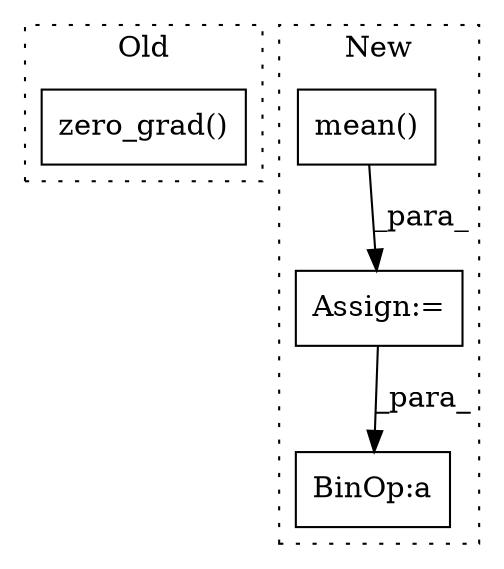 digraph G {
subgraph cluster0 {
1 [label="zero_grad()" a="75" s="9547" l="17" shape="box"];
label = "Old";
style="dotted";
}
subgraph cluster1 {
2 [label="mean()" a="75" s="10337" l="23" shape="box"];
3 [label="BinOp:a" a="82" s="10471" l="3" shape="box"];
4 [label="Assign:=" a="68" s="10334" l="3" shape="box"];
label = "New";
style="dotted";
}
2 -> 4 [label="_para_"];
4 -> 3 [label="_para_"];
}